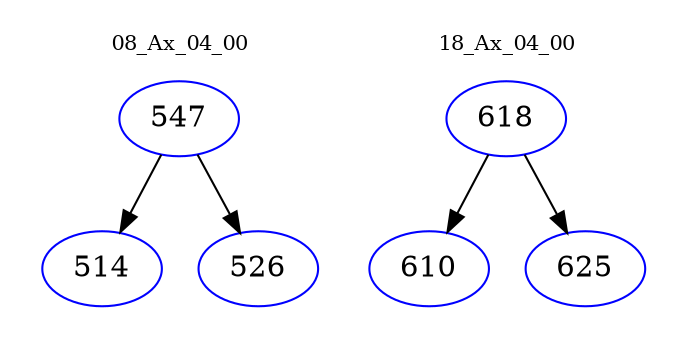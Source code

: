 digraph{
subgraph cluster_0 {
color = white
label = "08_Ax_04_00";
fontsize=10;
T0_547 [label="547", color="blue"]
T0_547 -> T0_514 [color="black"]
T0_514 [label="514", color="blue"]
T0_547 -> T0_526 [color="black"]
T0_526 [label="526", color="blue"]
}
subgraph cluster_1 {
color = white
label = "18_Ax_04_00";
fontsize=10;
T1_618 [label="618", color="blue"]
T1_618 -> T1_610 [color="black"]
T1_610 [label="610", color="blue"]
T1_618 -> T1_625 [color="black"]
T1_625 [label="625", color="blue"]
}
}
